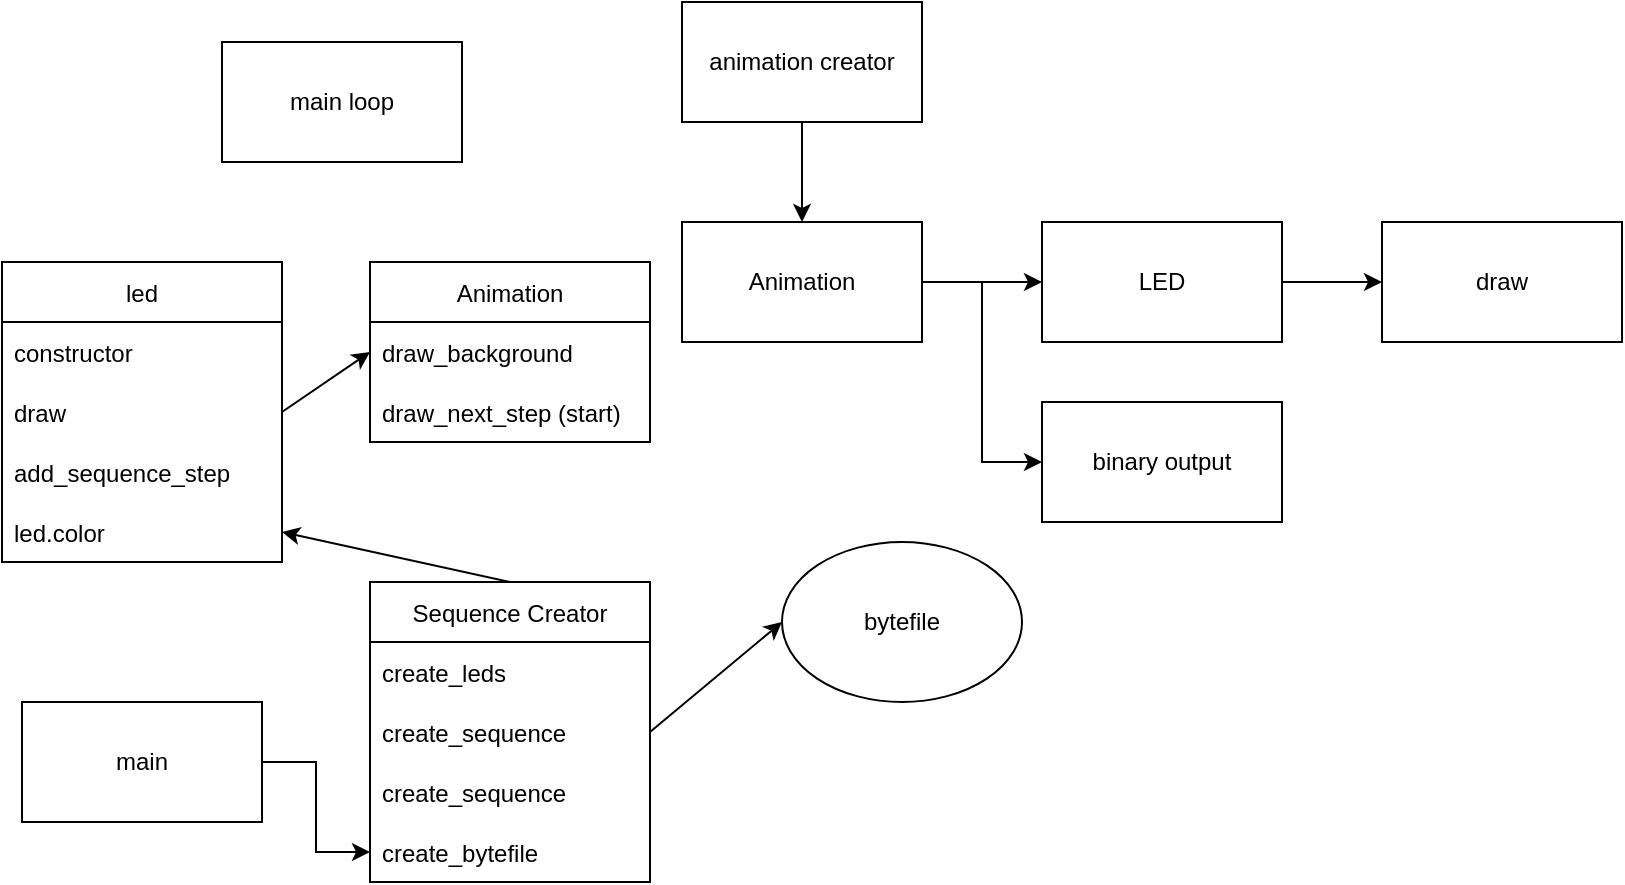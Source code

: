 <mxfile version="21.6.5" type="device">
  <diagram id="cHiwt1-knHcqhGlwwZUh" name="Seite-1">
    <mxGraphModel dx="1036" dy="614" grid="1" gridSize="10" guides="1" tooltips="1" connect="1" arrows="1" fold="1" page="1" pageScale="1" pageWidth="827" pageHeight="1169" math="0" shadow="0">
      <root>
        <mxCell id="0" />
        <mxCell id="1" parent="0" />
        <mxCell id="9d4ROPJfPpuoCxRV54vP-10" value="" style="edgeStyle=orthogonalEdgeStyle;rounded=0;orthogonalLoop=1;jettySize=auto;html=1;" parent="1" source="9d4ROPJfPpuoCxRV54vP-1" target="9d4ROPJfPpuoCxRV54vP-3" edge="1">
          <mxGeometry relative="1" as="geometry" />
        </mxCell>
        <mxCell id="9d4ROPJfPpuoCxRV54vP-1" value="LED" style="rounded=0;whiteSpace=wrap;html=1;" parent="1" vertex="1">
          <mxGeometry x="530" y="120" width="120" height="60" as="geometry" />
        </mxCell>
        <mxCell id="9d4ROPJfPpuoCxRV54vP-8" value="" style="edgeStyle=orthogonalEdgeStyle;rounded=0;orthogonalLoop=1;jettySize=auto;html=1;" parent="1" source="9d4ROPJfPpuoCxRV54vP-2" target="9d4ROPJfPpuoCxRV54vP-1" edge="1">
          <mxGeometry relative="1" as="geometry" />
        </mxCell>
        <mxCell id="9d4ROPJfPpuoCxRV54vP-9" style="edgeStyle=orthogonalEdgeStyle;rounded=0;orthogonalLoop=1;jettySize=auto;html=1;entryX=0;entryY=0.5;entryDx=0;entryDy=0;" parent="1" source="9d4ROPJfPpuoCxRV54vP-2" target="9d4ROPJfPpuoCxRV54vP-4" edge="1">
          <mxGeometry relative="1" as="geometry" />
        </mxCell>
        <mxCell id="9d4ROPJfPpuoCxRV54vP-2" value="Animation" style="rounded=0;whiteSpace=wrap;html=1;" parent="1" vertex="1">
          <mxGeometry x="350" y="120" width="120" height="60" as="geometry" />
        </mxCell>
        <mxCell id="9d4ROPJfPpuoCxRV54vP-3" value="draw" style="rounded=0;whiteSpace=wrap;html=1;" parent="1" vertex="1">
          <mxGeometry x="700" y="120" width="120" height="60" as="geometry" />
        </mxCell>
        <mxCell id="9d4ROPJfPpuoCxRV54vP-4" value="binary output" style="rounded=0;whiteSpace=wrap;html=1;" parent="1" vertex="1">
          <mxGeometry x="530" y="210" width="120" height="60" as="geometry" />
        </mxCell>
        <mxCell id="9d4ROPJfPpuoCxRV54vP-5" value="main loop" style="rounded=0;whiteSpace=wrap;html=1;" parent="1" vertex="1">
          <mxGeometry x="120" y="30" width="120" height="60" as="geometry" />
        </mxCell>
        <mxCell id="9d4ROPJfPpuoCxRV54vP-7" value="" style="edgeStyle=orthogonalEdgeStyle;rounded=0;orthogonalLoop=1;jettySize=auto;html=1;" parent="1" source="9d4ROPJfPpuoCxRV54vP-6" target="9d4ROPJfPpuoCxRV54vP-2" edge="1">
          <mxGeometry relative="1" as="geometry" />
        </mxCell>
        <mxCell id="9d4ROPJfPpuoCxRV54vP-6" value="animation creator" style="rounded=0;whiteSpace=wrap;html=1;" parent="1" vertex="1">
          <mxGeometry x="350" y="10" width="120" height="60" as="geometry" />
        </mxCell>
        <mxCell id="9d4ROPJfPpuoCxRV54vP-12" value="bytefile" style="ellipse;whiteSpace=wrap;html=1;" parent="1" vertex="1">
          <mxGeometry x="400" y="280" width="120" height="80" as="geometry" />
        </mxCell>
        <mxCell id="9d4ROPJfPpuoCxRV54vP-13" value="Animation" style="swimlane;fontStyle=0;childLayout=stackLayout;horizontal=1;startSize=30;horizontalStack=0;resizeParent=1;resizeParentMax=0;resizeLast=0;collapsible=1;marginBottom=0;" parent="1" vertex="1">
          <mxGeometry x="194" y="140" width="140" height="90" as="geometry" />
        </mxCell>
        <mxCell id="9d4ROPJfPpuoCxRV54vP-14" value="draw_background" style="text;strokeColor=none;fillColor=none;align=left;verticalAlign=middle;spacingLeft=4;spacingRight=4;overflow=hidden;points=[[0,0.5],[1,0.5]];portConstraint=eastwest;rotatable=0;" parent="9d4ROPJfPpuoCxRV54vP-13" vertex="1">
          <mxGeometry y="30" width="140" height="30" as="geometry" />
        </mxCell>
        <mxCell id="9d4ROPJfPpuoCxRV54vP-15" value="draw_next_step (start)" style="text;strokeColor=none;fillColor=none;align=left;verticalAlign=middle;spacingLeft=4;spacingRight=4;overflow=hidden;points=[[0,0.5],[1,0.5]];portConstraint=eastwest;rotatable=0;" parent="9d4ROPJfPpuoCxRV54vP-13" vertex="1">
          <mxGeometry y="60" width="140" height="30" as="geometry" />
        </mxCell>
        <mxCell id="9d4ROPJfPpuoCxRV54vP-16" value="Sequence Creator" style="swimlane;fontStyle=0;childLayout=stackLayout;horizontal=1;startSize=30;horizontalStack=0;resizeParent=1;resizeParentMax=0;resizeLast=0;collapsible=1;marginBottom=0;" parent="1" vertex="1">
          <mxGeometry x="194" y="300" width="140" height="150" as="geometry" />
        </mxCell>
        <mxCell id="9d4ROPJfPpuoCxRV54vP-17" value="create_leds" style="text;strokeColor=none;fillColor=none;align=left;verticalAlign=middle;spacingLeft=4;spacingRight=4;overflow=hidden;points=[[0,0.5],[1,0.5]];portConstraint=eastwest;rotatable=0;" parent="9d4ROPJfPpuoCxRV54vP-16" vertex="1">
          <mxGeometry y="30" width="140" height="30" as="geometry" />
        </mxCell>
        <mxCell id="9d4ROPJfPpuoCxRV54vP-18" value="create_sequence" style="text;strokeColor=none;fillColor=none;align=left;verticalAlign=middle;spacingLeft=4;spacingRight=4;overflow=hidden;points=[[0,0.5],[1,0.5]];portConstraint=eastwest;rotatable=0;" parent="9d4ROPJfPpuoCxRV54vP-16" vertex="1">
          <mxGeometry y="60" width="140" height="30" as="geometry" />
        </mxCell>
        <mxCell id="9d4ROPJfPpuoCxRV54vP-19" value="create_sequence" style="text;strokeColor=none;fillColor=none;align=left;verticalAlign=middle;spacingLeft=4;spacingRight=4;overflow=hidden;points=[[0,0.5],[1,0.5]];portConstraint=eastwest;rotatable=0;" parent="9d4ROPJfPpuoCxRV54vP-16" vertex="1">
          <mxGeometry y="90" width="140" height="30" as="geometry" />
        </mxCell>
        <mxCell id="9d4ROPJfPpuoCxRV54vP-20" value="create_bytefile" style="text;strokeColor=none;fillColor=none;align=left;verticalAlign=middle;spacingLeft=4;spacingRight=4;overflow=hidden;points=[[0,0.5],[1,0.5]];portConstraint=eastwest;rotatable=0;" parent="9d4ROPJfPpuoCxRV54vP-16" vertex="1">
          <mxGeometry y="120" width="140" height="30" as="geometry" />
        </mxCell>
        <mxCell id="9d4ROPJfPpuoCxRV54vP-21" value="led" style="swimlane;fontStyle=0;childLayout=stackLayout;horizontal=1;startSize=30;horizontalStack=0;resizeParent=1;resizeParentMax=0;resizeLast=0;collapsible=1;marginBottom=0;" parent="1" vertex="1">
          <mxGeometry x="10" y="140" width="140" height="150" as="geometry" />
        </mxCell>
        <mxCell id="9d4ROPJfPpuoCxRV54vP-22" value="constructor" style="text;strokeColor=none;fillColor=none;align=left;verticalAlign=middle;spacingLeft=4;spacingRight=4;overflow=hidden;points=[[0,0.5],[1,0.5]];portConstraint=eastwest;rotatable=0;" parent="9d4ROPJfPpuoCxRV54vP-21" vertex="1">
          <mxGeometry y="30" width="140" height="30" as="geometry" />
        </mxCell>
        <mxCell id="9d4ROPJfPpuoCxRV54vP-23" value="draw" style="text;strokeColor=none;fillColor=none;align=left;verticalAlign=middle;spacingLeft=4;spacingRight=4;overflow=hidden;points=[[0,0.5],[1,0.5]];portConstraint=eastwest;rotatable=0;" parent="9d4ROPJfPpuoCxRV54vP-21" vertex="1">
          <mxGeometry y="60" width="140" height="30" as="geometry" />
        </mxCell>
        <mxCell id="9d4ROPJfPpuoCxRV54vP-25" value="add_sequence_step" style="text;strokeColor=none;fillColor=none;align=left;verticalAlign=middle;spacingLeft=4;spacingRight=4;overflow=hidden;points=[[0,0.5],[1,0.5]];portConstraint=eastwest;rotatable=0;" parent="9d4ROPJfPpuoCxRV54vP-21" vertex="1">
          <mxGeometry y="90" width="140" height="30" as="geometry" />
        </mxCell>
        <mxCell id="9d4ROPJfPpuoCxRV54vP-24" value="led.color" style="text;strokeColor=none;fillColor=none;align=left;verticalAlign=middle;spacingLeft=4;spacingRight=4;overflow=hidden;points=[[0,0.5],[1,0.5]];portConstraint=eastwest;rotatable=0;" parent="9d4ROPJfPpuoCxRV54vP-21" vertex="1">
          <mxGeometry y="120" width="140" height="30" as="geometry" />
        </mxCell>
        <mxCell id="9d4ROPJfPpuoCxRV54vP-26" value="" style="endArrow=classic;html=1;rounded=0;exitX=1;exitY=0.5;exitDx=0;exitDy=0;entryX=0;entryY=0.5;entryDx=0;entryDy=0;" parent="1" source="9d4ROPJfPpuoCxRV54vP-18" target="9d4ROPJfPpuoCxRV54vP-12" edge="1">
          <mxGeometry width="50" height="50" relative="1" as="geometry">
            <mxPoint x="190" y="310" as="sourcePoint" />
            <mxPoint x="240" y="260" as="targetPoint" />
          </mxGeometry>
        </mxCell>
        <mxCell id="9d4ROPJfPpuoCxRV54vP-27" value="" style="endArrow=classic;html=1;rounded=0;exitX=0.5;exitY=0;exitDx=0;exitDy=0;entryX=1;entryY=0.5;entryDx=0;entryDy=0;" parent="1" source="9d4ROPJfPpuoCxRV54vP-16" target="9d4ROPJfPpuoCxRV54vP-24" edge="1">
          <mxGeometry width="50" height="50" relative="1" as="geometry">
            <mxPoint x="190" y="310" as="sourcePoint" />
            <mxPoint x="240" y="260" as="targetPoint" />
          </mxGeometry>
        </mxCell>
        <mxCell id="9d4ROPJfPpuoCxRV54vP-28" value="" style="edgeStyle=orthogonalEdgeStyle;rounded=0;orthogonalLoop=1;jettySize=auto;html=1;" parent="1" source="9d4ROPJfPpuoCxRV54vP-29" target="9d4ROPJfPpuoCxRV54vP-20" edge="1">
          <mxGeometry relative="1" as="geometry" />
        </mxCell>
        <mxCell id="9d4ROPJfPpuoCxRV54vP-29" value="main" style="rounded=0;whiteSpace=wrap;html=1;" parent="1" vertex="1">
          <mxGeometry x="20" y="360" width="120" height="60" as="geometry" />
        </mxCell>
        <mxCell id="9d4ROPJfPpuoCxRV54vP-30" value="" style="endArrow=classic;html=1;rounded=0;entryX=0;entryY=0.5;entryDx=0;entryDy=0;exitX=1;exitY=0.5;exitDx=0;exitDy=0;" parent="1" source="9d4ROPJfPpuoCxRV54vP-23" target="9d4ROPJfPpuoCxRV54vP-14" edge="1">
          <mxGeometry width="50" height="50" relative="1" as="geometry">
            <mxPoint x="190" y="300" as="sourcePoint" />
            <mxPoint x="240" y="250" as="targetPoint" />
          </mxGeometry>
        </mxCell>
      </root>
    </mxGraphModel>
  </diagram>
</mxfile>
